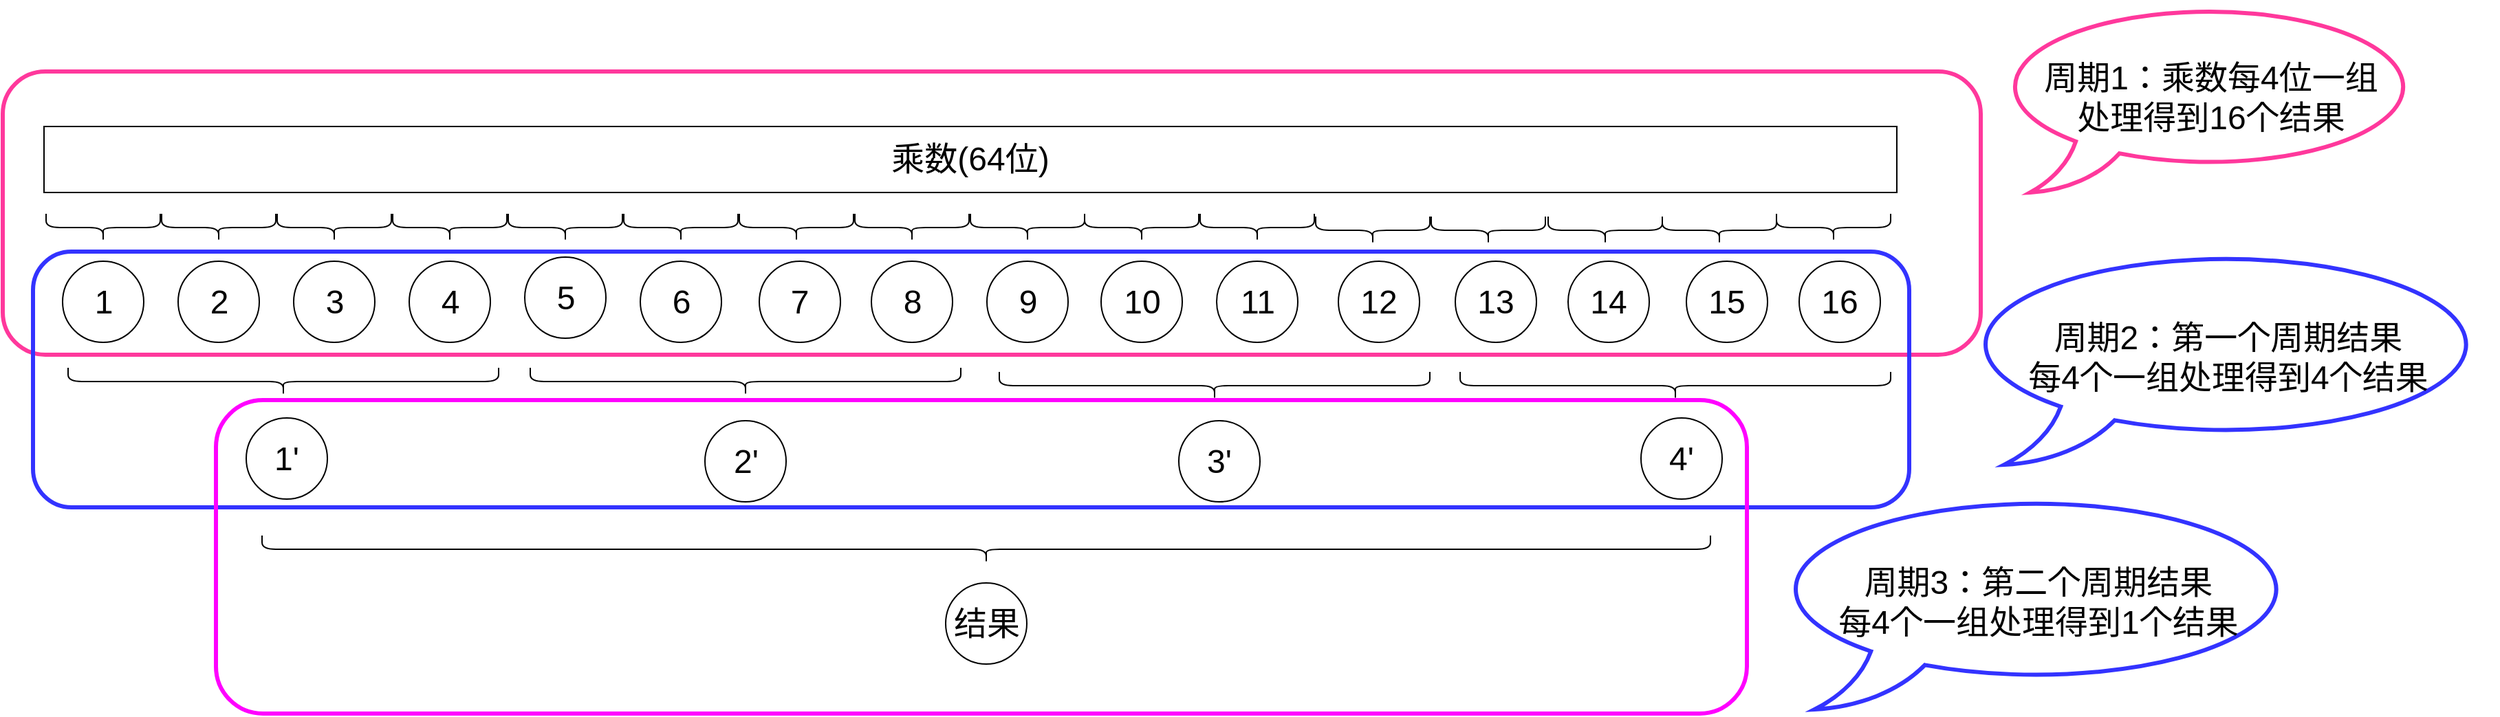 <mxfile version="14.7.5" type="github">
  <diagram id="ZG0kUla_Cm4mdNlMYlvh" name="Page-1">
    <mxGraphModel dx="2062" dy="1160" grid="0" gridSize="10" guides="1" tooltips="1" connect="1" arrows="1" fold="1" page="1" pageScale="1" pageWidth="3300" pageHeight="2339" math="0" shadow="0">
      <root>
        <mxCell id="0" />
        <mxCell id="1" parent="0" />
        <mxCell id="_S2tc8Y2oILsK_Va9KB5-26" value="&lt;font style=&quot;font-size: 24px&quot;&gt;乘数(64位)&lt;/font&gt;" style="rounded=0;whiteSpace=wrap;html=1;" vertex="1" parent="1">
          <mxGeometry x="530" y="298" width="1347" height="48" as="geometry" />
        </mxCell>
        <mxCell id="_S2tc8Y2oILsK_Va9KB5-27" value="" style="shape=curlyBracket;whiteSpace=wrap;html=1;rounded=1;rotation=-90;" vertex="1" parent="1">
          <mxGeometry x="563" y="330" width="20" height="83" as="geometry" />
        </mxCell>
        <mxCell id="_S2tc8Y2oILsK_Va9KB5-29" value="" style="shape=curlyBracket;whiteSpace=wrap;html=1;rounded=1;rotation=-90;" vertex="1" parent="1">
          <mxGeometry x="647" y="330" width="20" height="83" as="geometry" />
        </mxCell>
        <mxCell id="_S2tc8Y2oILsK_Va9KB5-30" value="" style="shape=curlyBracket;whiteSpace=wrap;html=1;rounded=1;rotation=-90;" vertex="1" parent="1">
          <mxGeometry x="731" y="330" width="20" height="83" as="geometry" />
        </mxCell>
        <mxCell id="_S2tc8Y2oILsK_Va9KB5-31" value="" style="shape=curlyBracket;whiteSpace=wrap;html=1;rounded=1;rotation=-90;" vertex="1" parent="1">
          <mxGeometry x="815" y="330" width="20" height="83" as="geometry" />
        </mxCell>
        <mxCell id="_S2tc8Y2oILsK_Va9KB5-32" value="" style="shape=curlyBracket;whiteSpace=wrap;html=1;rounded=1;rotation=-90;" vertex="1" parent="1">
          <mxGeometry x="899" y="330" width="20" height="83" as="geometry" />
        </mxCell>
        <mxCell id="_S2tc8Y2oILsK_Va9KB5-33" value="" style="shape=curlyBracket;whiteSpace=wrap;html=1;rounded=1;rotation=-90;" vertex="1" parent="1">
          <mxGeometry x="983" y="330" width="20" height="83" as="geometry" />
        </mxCell>
        <mxCell id="_S2tc8Y2oILsK_Va9KB5-35" value="" style="shape=curlyBracket;whiteSpace=wrap;html=1;rounded=1;rotation=-90;" vertex="1" parent="1">
          <mxGeometry x="1067" y="330" width="20" height="83" as="geometry" />
        </mxCell>
        <mxCell id="_S2tc8Y2oILsK_Va9KB5-36" value="" style="shape=curlyBracket;whiteSpace=wrap;html=1;rounded=1;rotation=-90;" vertex="1" parent="1">
          <mxGeometry x="1151" y="330" width="20" height="83" as="geometry" />
        </mxCell>
        <mxCell id="_S2tc8Y2oILsK_Va9KB5-39" value="" style="shape=curlyBracket;whiteSpace=wrap;html=1;rounded=1;rotation=-90;" vertex="1" parent="1">
          <mxGeometry x="1655" y="332" width="20" height="83" as="geometry" />
        </mxCell>
        <mxCell id="_S2tc8Y2oILsK_Va9KB5-44" value="&lt;font style=&quot;font-size: 24px&quot;&gt;1&lt;/font&gt;" style="ellipse;whiteSpace=wrap;html=1;aspect=fixed;" vertex="1" parent="1">
          <mxGeometry x="543.5" y="396" width="59" height="59" as="geometry" />
        </mxCell>
        <mxCell id="_S2tc8Y2oILsK_Va9KB5-45" value="&lt;font style=&quot;font-size: 24px&quot;&gt;2&lt;/font&gt;" style="ellipse;whiteSpace=wrap;html=1;aspect=fixed;" vertex="1" parent="1">
          <mxGeometry x="627.5" y="396" width="59" height="59" as="geometry" />
        </mxCell>
        <mxCell id="_S2tc8Y2oILsK_Va9KB5-46" value="&lt;font style=&quot;font-size: 24px&quot;&gt;3&lt;/font&gt;" style="ellipse;whiteSpace=wrap;html=1;aspect=fixed;" vertex="1" parent="1">
          <mxGeometry x="711.5" y="396" width="59" height="59" as="geometry" />
        </mxCell>
        <mxCell id="_S2tc8Y2oILsK_Va9KB5-47" value="&lt;font style=&quot;font-size: 24px&quot;&gt;4&lt;/font&gt;" style="ellipse;whiteSpace=wrap;html=1;aspect=fixed;" vertex="1" parent="1">
          <mxGeometry x="795.5" y="396" width="59" height="59" as="geometry" />
        </mxCell>
        <mxCell id="_S2tc8Y2oILsK_Va9KB5-48" value="&lt;font style=&quot;font-size: 24px&quot;&gt;5&lt;/font&gt;" style="ellipse;whiteSpace=wrap;html=1;aspect=fixed;" vertex="1" parent="1">
          <mxGeometry x="879.5" y="393" width="59" height="59" as="geometry" />
        </mxCell>
        <mxCell id="_S2tc8Y2oILsK_Va9KB5-49" value="&lt;font style=&quot;font-size: 24px&quot;&gt;6&lt;/font&gt;" style="ellipse;whiteSpace=wrap;html=1;aspect=fixed;" vertex="1" parent="1">
          <mxGeometry x="963.5" y="396" width="59" height="59" as="geometry" />
        </mxCell>
        <mxCell id="_S2tc8Y2oILsK_Va9KB5-50" value="&lt;font style=&quot;font-size: 24px&quot;&gt;7&lt;/font&gt;" style="ellipse;whiteSpace=wrap;html=1;aspect=fixed;" vertex="1" parent="1">
          <mxGeometry x="1050" y="396" width="59" height="59" as="geometry" />
        </mxCell>
        <mxCell id="_S2tc8Y2oILsK_Va9KB5-51" value="&lt;font style=&quot;font-size: 24px&quot;&gt;8&lt;/font&gt;" style="ellipse;whiteSpace=wrap;html=1;aspect=fixed;" vertex="1" parent="1">
          <mxGeometry x="1131.5" y="396" width="59" height="59" as="geometry" />
        </mxCell>
        <mxCell id="_S2tc8Y2oILsK_Va9KB5-52" value="&lt;font style=&quot;font-size: 24px&quot;&gt;9&lt;/font&gt;" style="ellipse;whiteSpace=wrap;html=1;aspect=fixed;" vertex="1" parent="1">
          <mxGeometry x="1215.5" y="396" width="59" height="59" as="geometry" />
        </mxCell>
        <mxCell id="_S2tc8Y2oILsK_Va9KB5-53" value="&lt;font style=&quot;font-size: 24px&quot;&gt;16&lt;/font&gt;" style="ellipse;whiteSpace=wrap;html=1;aspect=fixed;" vertex="1" parent="1">
          <mxGeometry x="1806" y="396" width="59" height="59" as="geometry" />
        </mxCell>
        <mxCell id="_S2tc8Y2oILsK_Va9KB5-54" value="&lt;font style=&quot;font-size: 24px&quot;&gt;15&lt;/font&gt;" style="ellipse;whiteSpace=wrap;html=1;aspect=fixed;" vertex="1" parent="1">
          <mxGeometry x="1724" y="396" width="59" height="59" as="geometry" />
        </mxCell>
        <mxCell id="_S2tc8Y2oILsK_Va9KB5-56" value="" style="shape=curlyBracket;whiteSpace=wrap;html=1;rounded=1;rotation=-90;" vertex="1" parent="1">
          <mxGeometry x="694" y="327" width="20" height="313" as="geometry" />
        </mxCell>
        <mxCell id="_S2tc8Y2oILsK_Va9KB5-57" value="" style="shape=curlyBracket;whiteSpace=wrap;html=1;rounded=1;rotation=-90;" vertex="1" parent="1">
          <mxGeometry x="1030" y="327" width="20" height="313" as="geometry" />
        </mxCell>
        <mxCell id="_S2tc8Y2oILsK_Va9KB5-61" value="&lt;font style=&quot;font-size: 24px&quot;&gt;1&#39;&lt;/font&gt;" style="ellipse;whiteSpace=wrap;html=1;aspect=fixed;" vertex="1" parent="1">
          <mxGeometry x="677" y="510" width="59" height="59" as="geometry" />
        </mxCell>
        <mxCell id="_S2tc8Y2oILsK_Va9KB5-62" value="&lt;font style=&quot;font-size: 24px&quot;&gt;2&#39;&lt;/font&gt;" style="ellipse;whiteSpace=wrap;html=1;aspect=fixed;" vertex="1" parent="1">
          <mxGeometry x="1010.5" y="512" width="59" height="59" as="geometry" />
        </mxCell>
        <mxCell id="_S2tc8Y2oILsK_Va9KB5-63" value="" style="shape=curlyBracket;whiteSpace=wrap;html=1;rounded=1;rotation=-90;" vertex="1" parent="1">
          <mxGeometry x="1235" y="330" width="20" height="83" as="geometry" />
        </mxCell>
        <mxCell id="_S2tc8Y2oILsK_Va9KB5-64" value="" style="shape=curlyBracket;whiteSpace=wrap;html=1;rounded=1;rotation=-90;" vertex="1" parent="1">
          <mxGeometry x="1318" y="330" width="20" height="83" as="geometry" />
        </mxCell>
        <mxCell id="_S2tc8Y2oILsK_Va9KB5-65" value="" style="shape=curlyBracket;whiteSpace=wrap;html=1;rounded=1;rotation=-90;" vertex="1" parent="1">
          <mxGeometry x="1402" y="330" width="20" height="83" as="geometry" />
        </mxCell>
        <mxCell id="_S2tc8Y2oILsK_Va9KB5-66" value="" style="shape=curlyBracket;whiteSpace=wrap;html=1;rounded=1;rotation=-90;" vertex="1" parent="1">
          <mxGeometry x="1486" y="332" width="20" height="83" as="geometry" />
        </mxCell>
        <mxCell id="_S2tc8Y2oILsK_Va9KB5-67" value="" style="shape=curlyBracket;whiteSpace=wrap;html=1;rounded=1;rotation=-90;" vertex="1" parent="1">
          <mxGeometry x="1570" y="332" width="20" height="83" as="geometry" />
        </mxCell>
        <mxCell id="_S2tc8Y2oILsK_Va9KB5-69" value="" style="shape=curlyBracket;whiteSpace=wrap;html=1;rounded=1;rotation=-90;size=0.5;" vertex="1" parent="1">
          <mxGeometry x="1738" y="332" width="20" height="83" as="geometry" />
        </mxCell>
        <mxCell id="_S2tc8Y2oILsK_Va9KB5-70" value="" style="shape=curlyBracket;whiteSpace=wrap;html=1;rounded=1;rotation=-90;" vertex="1" parent="1">
          <mxGeometry x="1821" y="330" width="20" height="83" as="geometry" />
        </mxCell>
        <mxCell id="_S2tc8Y2oILsK_Va9KB5-71" value="&lt;font style=&quot;font-size: 24px&quot;&gt;10&lt;/font&gt;" style="ellipse;whiteSpace=wrap;html=1;aspect=fixed;" vertex="1" parent="1">
          <mxGeometry x="1298.5" y="396" width="59" height="59" as="geometry" />
        </mxCell>
        <mxCell id="_S2tc8Y2oILsK_Va9KB5-72" value="&lt;font style=&quot;font-size: 24px&quot;&gt;11&lt;/font&gt;" style="ellipse;whiteSpace=wrap;html=1;aspect=fixed;" vertex="1" parent="1">
          <mxGeometry x="1382.5" y="396" width="59" height="59" as="geometry" />
        </mxCell>
        <mxCell id="_S2tc8Y2oILsK_Va9KB5-73" value="&lt;font style=&quot;font-size: 24px&quot;&gt;12&lt;/font&gt;" style="ellipse;whiteSpace=wrap;html=1;aspect=fixed;" vertex="1" parent="1">
          <mxGeometry x="1471" y="396" width="59" height="59" as="geometry" />
        </mxCell>
        <mxCell id="_S2tc8Y2oILsK_Va9KB5-74" value="&lt;font style=&quot;font-size: 24px&quot;&gt;13&lt;/font&gt;" style="ellipse;whiteSpace=wrap;html=1;aspect=fixed;" vertex="1" parent="1">
          <mxGeometry x="1556" y="396" width="59" height="59" as="geometry" />
        </mxCell>
        <mxCell id="_S2tc8Y2oILsK_Va9KB5-75" value="&lt;font style=&quot;font-size: 24px&quot;&gt;14&lt;/font&gt;" style="ellipse;whiteSpace=wrap;html=1;aspect=fixed;" vertex="1" parent="1">
          <mxGeometry x="1638" y="396" width="59" height="59" as="geometry" />
        </mxCell>
        <mxCell id="_S2tc8Y2oILsK_Va9KB5-76" value="" style="shape=curlyBracket;whiteSpace=wrap;html=1;rounded=1;rotation=-90;" vertex="1" parent="1">
          <mxGeometry x="1371" y="330" width="20" height="313" as="geometry" />
        </mxCell>
        <mxCell id="_S2tc8Y2oILsK_Va9KB5-77" value="" style="shape=curlyBracket;whiteSpace=wrap;html=1;rounded=1;rotation=-90;" vertex="1" parent="1">
          <mxGeometry x="1706" y="330" width="20" height="313" as="geometry" />
        </mxCell>
        <mxCell id="_S2tc8Y2oILsK_Va9KB5-78" value="&lt;font style=&quot;font-size: 24px&quot;&gt;3&#39;&lt;/font&gt;" style="ellipse;whiteSpace=wrap;html=1;aspect=fixed;" vertex="1" parent="1">
          <mxGeometry x="1355" y="512" width="59" height="59" as="geometry" />
        </mxCell>
        <mxCell id="_S2tc8Y2oILsK_Va9KB5-79" value="&lt;font style=&quot;font-size: 24px&quot;&gt;4&#39;&lt;/font&gt;" style="ellipse;whiteSpace=wrap;html=1;aspect=fixed;" vertex="1" parent="1">
          <mxGeometry x="1691" y="510" width="59" height="59" as="geometry" />
        </mxCell>
        <mxCell id="_S2tc8Y2oILsK_Va9KB5-80" value="" style="shape=curlyBracket;whiteSpace=wrap;html=1;rounded=1;rotation=-90;" vertex="1" parent="1">
          <mxGeometry x="1205" y="79" width="20" height="1053" as="geometry" />
        </mxCell>
        <mxCell id="_S2tc8Y2oILsK_Va9KB5-81" value="&lt;span style=&quot;font-size: 24px&quot;&gt;结果&lt;/span&gt;" style="ellipse;whiteSpace=wrap;html=1;aspect=fixed;" vertex="1" parent="1">
          <mxGeometry x="1185.5" y="630" width="59" height="59" as="geometry" />
        </mxCell>
        <mxCell id="_S2tc8Y2oILsK_Va9KB5-82" value="" style="rounded=1;whiteSpace=wrap;html=1;fillColor=none;strokeWidth=3;strokeColor=#FF389C;" vertex="1" parent="1">
          <mxGeometry x="500" y="258" width="1438" height="206" as="geometry" />
        </mxCell>
        <mxCell id="_S2tc8Y2oILsK_Va9KB5-83" value="" style="rounded=1;whiteSpace=wrap;html=1;fillColor=none;strokeWidth=3;strokeColor=#3333FF;" vertex="1" parent="1">
          <mxGeometry x="522" y="389" width="1364" height="186" as="geometry" />
        </mxCell>
        <mxCell id="_S2tc8Y2oILsK_Va9KB5-84" value="" style="rounded=1;whiteSpace=wrap;html=1;fillColor=none;strokeWidth=3;strokeColor=#FF00FF;" vertex="1" parent="1">
          <mxGeometry x="655" y="497" width="1113" height="228" as="geometry" />
        </mxCell>
        <mxCell id="_S2tc8Y2oILsK_Va9KB5-86" value="&lt;font style=&quot;font-size: 24px&quot;&gt;周期1：乘数每4位一组&lt;br&gt;处理得到16个结果&lt;/font&gt;" style="whiteSpace=wrap;html=1;shape=mxgraph.basic.oval_callout;strokeWidth=3;fillColor=none;strokeColor=#FF389C;" vertex="1" parent="1">
          <mxGeometry x="1948" y="208" width="315" height="138" as="geometry" />
        </mxCell>
        <mxCell id="_S2tc8Y2oILsK_Va9KB5-87" value="&lt;font style=&quot;font-size: 24px&quot;&gt;周期2：第一个周期结果&lt;br&gt;每4个一组处理得到4个结果&lt;br&gt;&lt;/font&gt;" style="whiteSpace=wrap;html=1;shape=mxgraph.basic.oval_callout;strokeWidth=3;fillColor=none;strokeColor=#3333FF;" vertex="1" parent="1">
          <mxGeometry x="1923" y="387" width="390" height="157" as="geometry" />
        </mxCell>
        <mxCell id="_S2tc8Y2oILsK_Va9KB5-88" value="&lt;font style=&quot;font-size: 24px&quot;&gt;周期3：第二个周期结果&lt;br&gt;每4个一组处理得到1个结果&lt;br&gt;&lt;/font&gt;" style="whiteSpace=wrap;html=1;shape=mxgraph.basic.oval_callout;strokeWidth=3;fillColor=none;strokeColor=#3333FF;" vertex="1" parent="1">
          <mxGeometry x="1785" y="565" width="390" height="157" as="geometry" />
        </mxCell>
      </root>
    </mxGraphModel>
  </diagram>
</mxfile>
